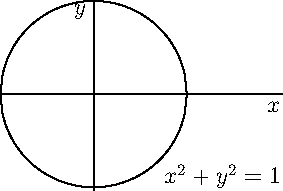 import graph;
size(5cm);
xaxis("$x$");
yaxis("$y$");
real f1(real x) {return sqrt(1-x^2);}
real f2(real x) {return -sqrt(1-x^2);}
draw(graph(f1,-1,1));
draw(graph(f2,-1,1));
label("$x^2+y^2=1$", (0.7,-0.7),SE);
